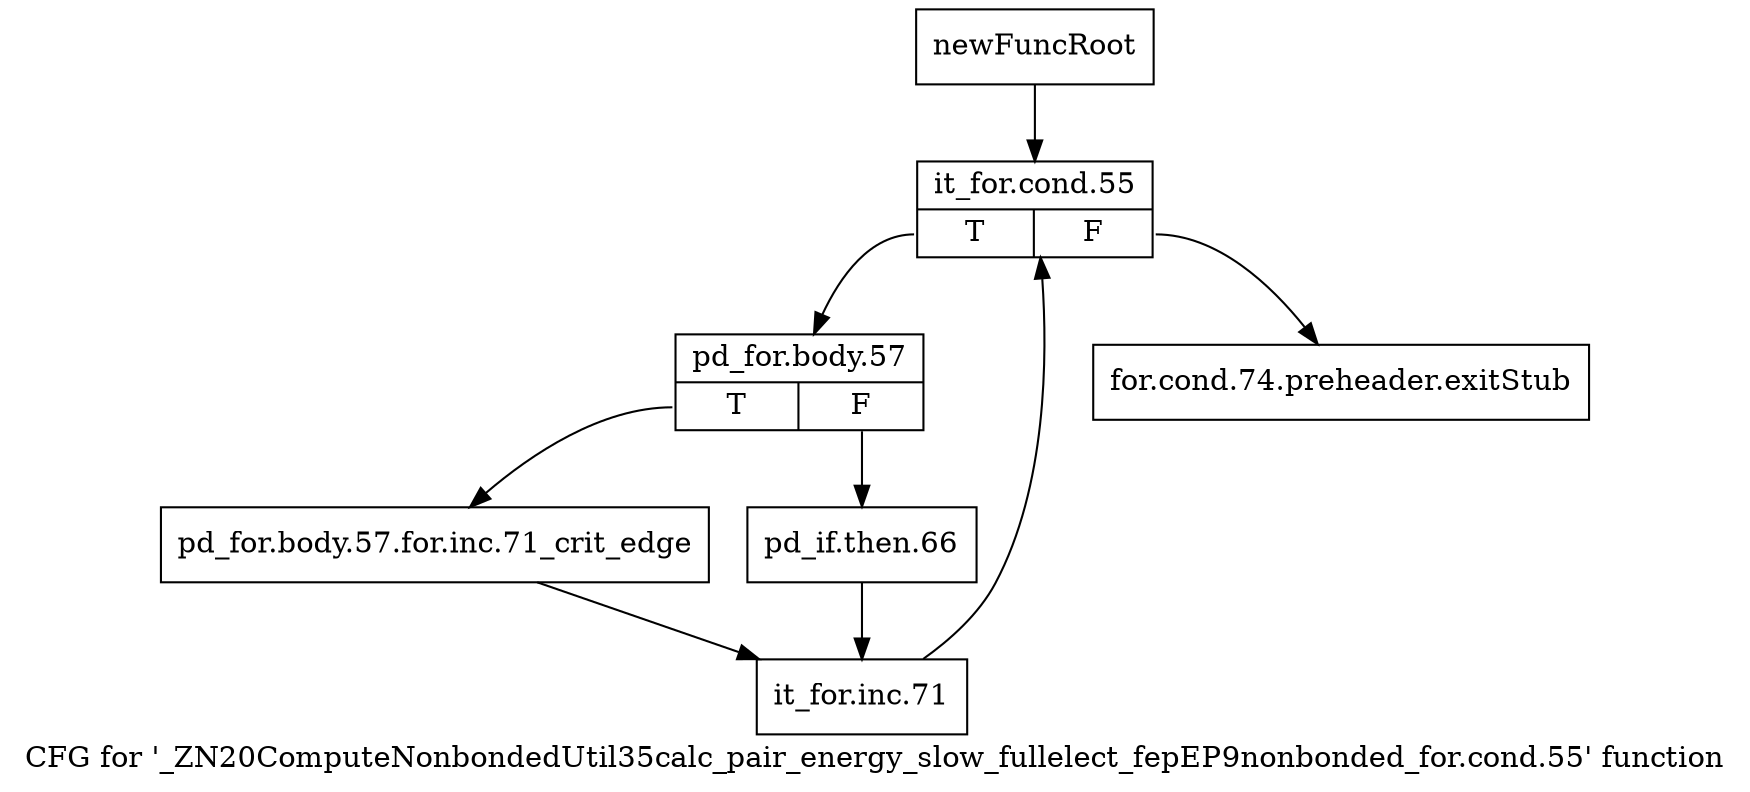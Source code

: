 digraph "CFG for '_ZN20ComputeNonbondedUtil35calc_pair_energy_slow_fullelect_fepEP9nonbonded_for.cond.55' function" {
	label="CFG for '_ZN20ComputeNonbondedUtil35calc_pair_energy_slow_fullelect_fepEP9nonbonded_for.cond.55' function";

	Node0x1db5660 [shape=record,label="{newFuncRoot}"];
	Node0x1db5660 -> Node0x1db5700;
	Node0x1db56b0 [shape=record,label="{for.cond.74.preheader.exitStub}"];
	Node0x1db5700 [shape=record,label="{it_for.cond.55|{<s0>T|<s1>F}}"];
	Node0x1db5700:s0 -> Node0x1db5750;
	Node0x1db5700:s1 -> Node0x1db56b0;
	Node0x1db5750 [shape=record,label="{pd_for.body.57|{<s0>T|<s1>F}}"];
	Node0x1db5750:s0 -> Node0x1db57f0;
	Node0x1db5750:s1 -> Node0x1db57a0;
	Node0x1db57a0 [shape=record,label="{pd_if.then.66}"];
	Node0x1db57a0 -> Node0x1db5840;
	Node0x1db57f0 [shape=record,label="{pd_for.body.57.for.inc.71_crit_edge}"];
	Node0x1db57f0 -> Node0x1db5840;
	Node0x1db5840 [shape=record,label="{it_for.inc.71}"];
	Node0x1db5840 -> Node0x1db5700;
}
